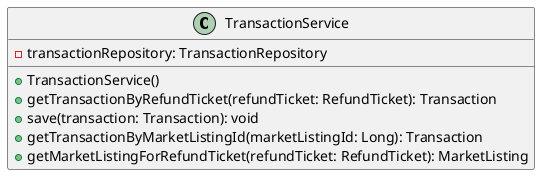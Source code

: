 @startuml

class TransactionService {
  - transactionRepository: TransactionRepository
  + TransactionService()
  + getTransactionByRefundTicket(refundTicket: RefundTicket): Transaction
  + save(transaction: Transaction): void
  + getTransactionByMarketListingId(marketListingId: Long): Transaction
  + getMarketListingForRefundTicket(refundTicket: RefundTicket): MarketListing
}

@enduml
